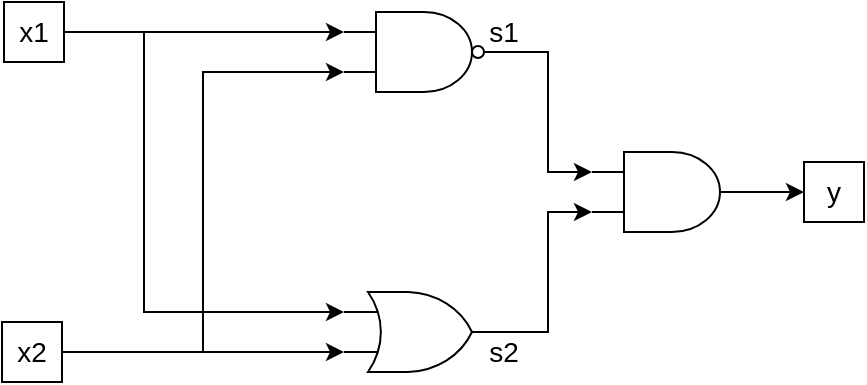<mxfile version="20.3.7" type="github">
  <diagram id="HH8r3CEraOF6iEEjJ4Em" name="第 1 页">
    <mxGraphModel dx="1152" dy="749" grid="1" gridSize="10" guides="1" tooltips="1" connect="1" arrows="1" fold="1" page="1" pageScale="1" pageWidth="827" pageHeight="1169" math="0" shadow="0">
      <root>
        <mxCell id="0" />
        <mxCell id="1" parent="0" />
        <mxCell id="O1sR3Q5Vgp4cIewbYRJh-6" style="edgeStyle=orthogonalEdgeStyle;rounded=0;orthogonalLoop=1;jettySize=auto;html=1;exitX=1;exitY=0.5;exitDx=0;exitDy=0;exitPerimeter=0;entryX=0;entryY=0.25;entryDx=0;entryDy=0;entryPerimeter=0;" edge="1" parent="1" source="O1sR3Q5Vgp4cIewbYRJh-2" target="O1sR3Q5Vgp4cIewbYRJh-4">
          <mxGeometry relative="1" as="geometry" />
        </mxCell>
        <mxCell id="O1sR3Q5Vgp4cIewbYRJh-2" value="" style="verticalLabelPosition=bottom;shadow=0;dashed=0;align=center;html=1;verticalAlign=top;shape=mxgraph.electrical.logic_gates.logic_gate;operation=and;negating=1;negSize=0.15;" vertex="1" parent="1">
          <mxGeometry x="440" y="220" width="80" height="40" as="geometry" />
        </mxCell>
        <mxCell id="O1sR3Q5Vgp4cIewbYRJh-9" style="edgeStyle=orthogonalEdgeStyle;rounded=0;orthogonalLoop=1;jettySize=auto;html=1;exitX=1;exitY=0.5;exitDx=0;exitDy=0;exitPerimeter=0;entryX=0;entryY=0.75;entryDx=0;entryDy=0;entryPerimeter=0;" edge="1" parent="1" source="O1sR3Q5Vgp4cIewbYRJh-3" target="O1sR3Q5Vgp4cIewbYRJh-4">
          <mxGeometry relative="1" as="geometry" />
        </mxCell>
        <mxCell id="O1sR3Q5Vgp4cIewbYRJh-3" value="" style="verticalLabelPosition=bottom;shadow=0;dashed=0;align=center;html=1;verticalAlign=top;shape=mxgraph.electrical.logic_gates.logic_gate;operation=or;" vertex="1" parent="1">
          <mxGeometry x="440" y="360" width="80" height="40" as="geometry" />
        </mxCell>
        <mxCell id="O1sR3Q5Vgp4cIewbYRJh-27" style="edgeStyle=orthogonalEdgeStyle;rounded=0;orthogonalLoop=1;jettySize=auto;html=1;exitX=1;exitY=0.5;exitDx=0;exitDy=0;exitPerimeter=0;entryX=0;entryY=0.5;entryDx=0;entryDy=0;fontSize=14;" edge="1" parent="1" source="O1sR3Q5Vgp4cIewbYRJh-4" target="O1sR3Q5Vgp4cIewbYRJh-26">
          <mxGeometry relative="1" as="geometry" />
        </mxCell>
        <mxCell id="O1sR3Q5Vgp4cIewbYRJh-4" value="" style="verticalLabelPosition=bottom;shadow=0;dashed=0;align=center;html=1;verticalAlign=top;shape=mxgraph.electrical.logic_gates.logic_gate;operation=and;" vertex="1" parent="1">
          <mxGeometry x="564" y="290" width="80" height="40" as="geometry" />
        </mxCell>
        <mxCell id="O1sR3Q5Vgp4cIewbYRJh-22" style="edgeStyle=orthogonalEdgeStyle;rounded=0;orthogonalLoop=1;jettySize=auto;html=1;exitX=1;exitY=0.5;exitDx=0;exitDy=0;entryX=0;entryY=0.25;entryDx=0;entryDy=0;entryPerimeter=0;fontSize=14;" edge="1" parent="1" source="O1sR3Q5Vgp4cIewbYRJh-10" target="O1sR3Q5Vgp4cIewbYRJh-2">
          <mxGeometry relative="1" as="geometry" />
        </mxCell>
        <mxCell id="O1sR3Q5Vgp4cIewbYRJh-23" style="edgeStyle=orthogonalEdgeStyle;rounded=0;orthogonalLoop=1;jettySize=auto;html=1;exitX=1;exitY=0.5;exitDx=0;exitDy=0;entryX=0;entryY=0.25;entryDx=0;entryDy=0;entryPerimeter=0;fontSize=14;" edge="1" parent="1" source="O1sR3Q5Vgp4cIewbYRJh-10" target="O1sR3Q5Vgp4cIewbYRJh-3">
          <mxGeometry relative="1" as="geometry">
            <Array as="points">
              <mxPoint x="340" y="230" />
              <mxPoint x="340" y="370" />
            </Array>
          </mxGeometry>
        </mxCell>
        <mxCell id="O1sR3Q5Vgp4cIewbYRJh-10" value="&lt;font style=&quot;font-size: 14px;&quot;&gt;x1&lt;/font&gt;" style="rounded=0;whiteSpace=wrap;html=1;" vertex="1" parent="1">
          <mxGeometry x="270" y="215" width="30" height="30" as="geometry" />
        </mxCell>
        <mxCell id="O1sR3Q5Vgp4cIewbYRJh-24" style="edgeStyle=orthogonalEdgeStyle;rounded=0;orthogonalLoop=1;jettySize=auto;html=1;exitX=1;exitY=0.5;exitDx=0;exitDy=0;entryX=0;entryY=0.75;entryDx=0;entryDy=0;entryPerimeter=0;fontSize=14;" edge="1" parent="1" source="O1sR3Q5Vgp4cIewbYRJh-11" target="O1sR3Q5Vgp4cIewbYRJh-3">
          <mxGeometry relative="1" as="geometry" />
        </mxCell>
        <mxCell id="O1sR3Q5Vgp4cIewbYRJh-25" style="edgeStyle=orthogonalEdgeStyle;rounded=0;orthogonalLoop=1;jettySize=auto;html=1;exitX=1;exitY=0.5;exitDx=0;exitDy=0;entryX=0;entryY=0.75;entryDx=0;entryDy=0;entryPerimeter=0;fontSize=14;" edge="1" parent="1" source="O1sR3Q5Vgp4cIewbYRJh-11" target="O1sR3Q5Vgp4cIewbYRJh-2">
          <mxGeometry relative="1" as="geometry" />
        </mxCell>
        <mxCell id="O1sR3Q5Vgp4cIewbYRJh-11" value="&lt;font style=&quot;font-size: 14px;&quot;&gt;x2&lt;/font&gt;" style="rounded=0;whiteSpace=wrap;html=1;" vertex="1" parent="1">
          <mxGeometry x="269" y="375" width="30" height="30" as="geometry" />
        </mxCell>
        <mxCell id="O1sR3Q5Vgp4cIewbYRJh-26" value="&lt;span style=&quot;font-size: 14px;&quot;&gt;y&lt;/span&gt;" style="rounded=0;whiteSpace=wrap;html=1;" vertex="1" parent="1">
          <mxGeometry x="670" y="295" width="30" height="30" as="geometry" />
        </mxCell>
        <mxCell id="O1sR3Q5Vgp4cIewbYRJh-30" value="s1" style="text;html=1;strokeColor=none;fillColor=none;align=center;verticalAlign=middle;whiteSpace=wrap;rounded=0;fontSize=14;" vertex="1" parent="1">
          <mxGeometry x="490" y="215" width="60" height="30" as="geometry" />
        </mxCell>
        <mxCell id="O1sR3Q5Vgp4cIewbYRJh-31" value="s2" style="text;html=1;strokeColor=none;fillColor=none;align=center;verticalAlign=middle;whiteSpace=wrap;rounded=0;fontSize=14;" vertex="1" parent="1">
          <mxGeometry x="490" y="375" width="60" height="30" as="geometry" />
        </mxCell>
      </root>
    </mxGraphModel>
  </diagram>
</mxfile>
